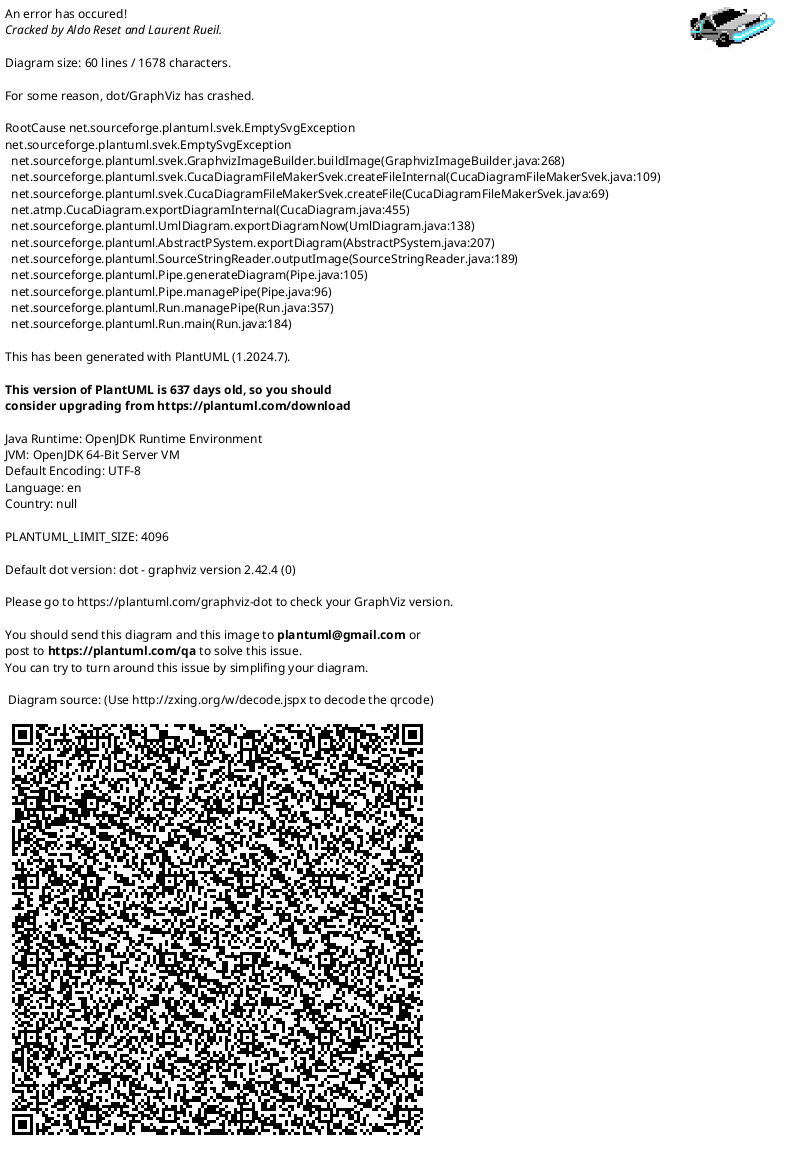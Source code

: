 @startuml

!define KubernetesColor LightBlue
!define PostgresColor LightGreen
!define LoadBalancerColor LightPink
!define SecurityColor LightGray

skinparam linetype ortho

package "Cloud Environment" {
 node "Cloud Load Balancer" as LB #LoadBalancerColor {
 () "SSL Termination"
 () "DDOS Protection"
 () "WAF & OWASP Filtering"
 }

 node "Authentication Gateway" as AuthGW #SecurityColor {
 () "User AuthN/AuthZ"
 () "Session Management"
 }

 node "API Gateway" as API #KubernetesColor {
 () "Rate Limiting"
 () "Request Routing"
 }

 node "Kubernetes Cluster" as K8s #KubernetesColor {
 node "PostgreSQL Query Router" as PgRouter #PostgresColor {
 () "PgBouncer/PgPool-II/Citus"
 () "Sharding Metadata"
 }

 node "Shard Manager" as ShardMgr #PostgresColor {
 () "Dynamic Shard Scaling"
 () "Data Redistribution"
 }

 frame "HA PostgreSQL Shards" {
 database "Shard 1 Leader" as Shard1 #PostgresColor
 database "Shard 1 Replica" as Shard1R #PostgresColor
 database "Shard 2 Leader" as Shard2 #PostgresColor
 database "Shard 2 Replica" as Shard2R #PostgresColor
 database "Shard 3 Leader" as Shard3 #PostgresColor
 database "Shard 3 Replica" as Shard3R #PostgresColor
 database "Shard N Leader" as ShardN #PostgresColor
 database "Shard N Replica" as ShardNR #PostgresColor
 }
 }
}

' Connections and Data Flow
LB --> AuthGW : "SSL Termination & Security Checks"
AuthGW --> API : "Authenticated Requests"
API --> PgRouter : "Query Routing"
PgRouter --> ShardMgr : "Determine Target Shard"
ShardMgr --> Shard1 : "Write Request (if user_id % N = 1)"
ShardMgr --> Shard2 : "Write Request (if user_id % N = 2)"
ShardMgr --> Shard3 : "Write Request (if user_id % N = 3)"
ShardMgr --> ShardN : "Write Request (if user_id % N = N)"
Shard1 --> Shard1R : "Sync Replication"
Shard2 --> Shard2R : "Sync Replication"
Shard3 --> Shard3R : "Sync Replication"
ShardN --> ShardNR : "Sync Replication"

@enduml

